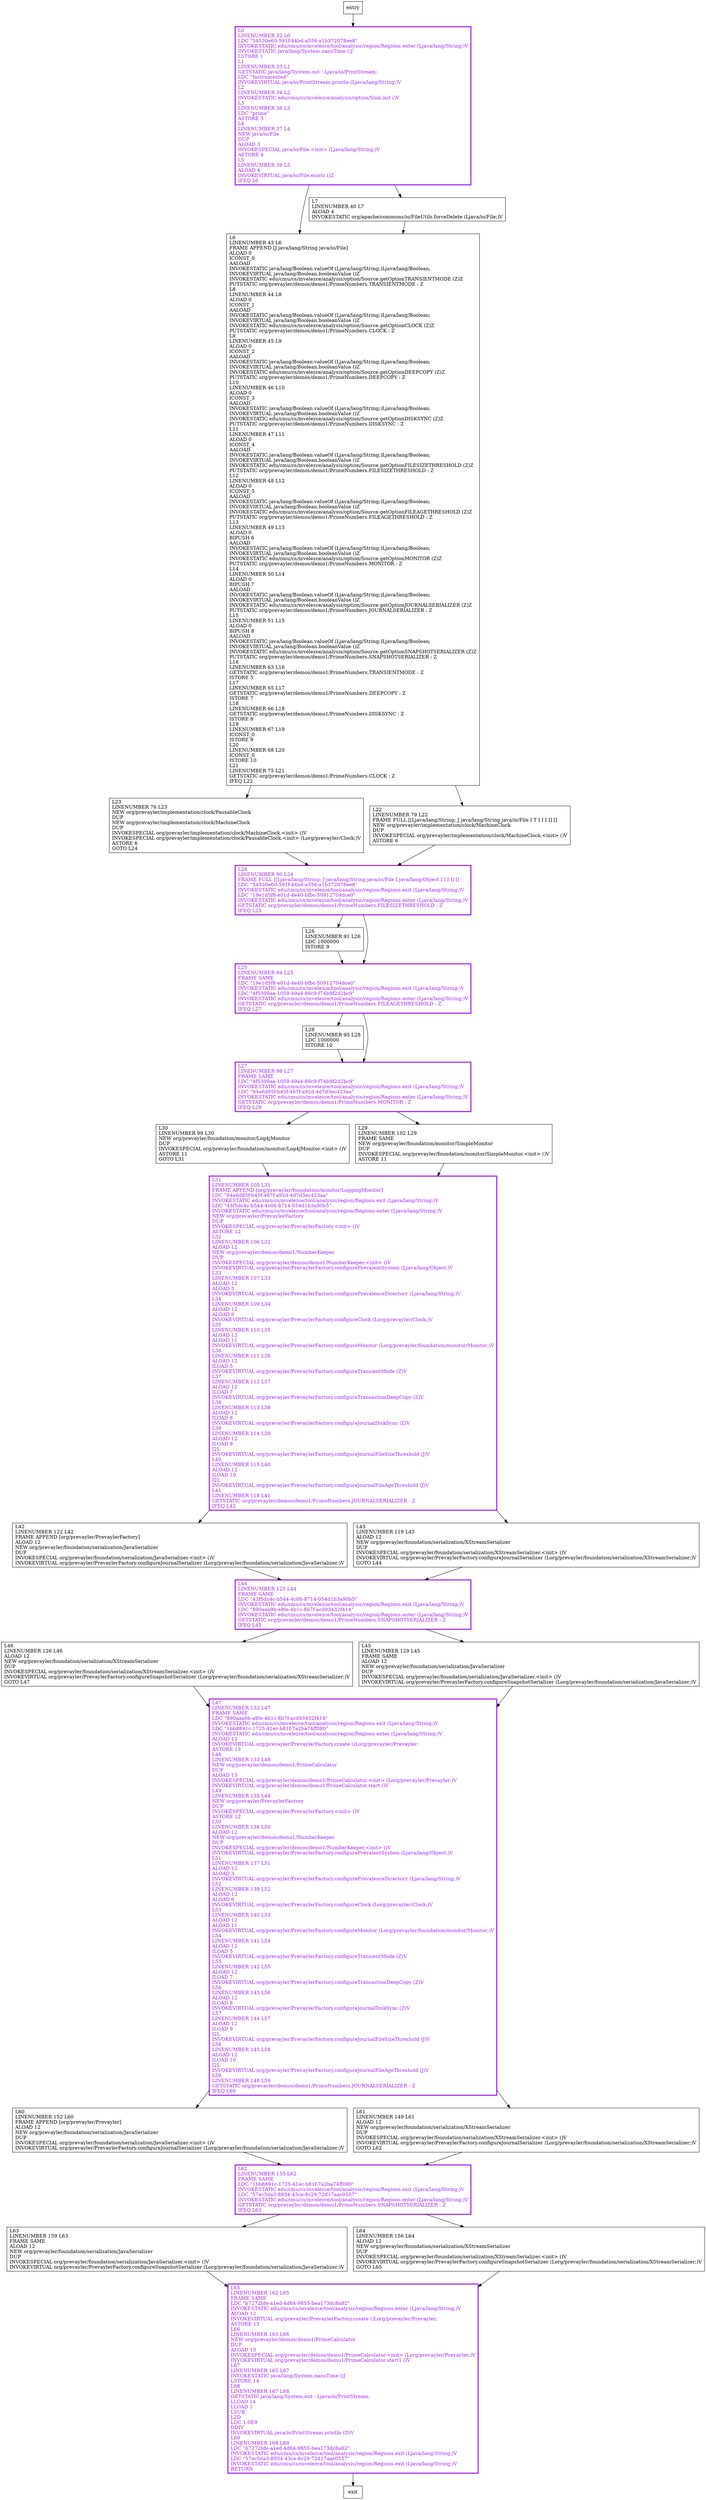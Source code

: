 digraph main {
node [shape=record];
1500541772 [label="L47\lLINENUMBER 132 L47\lFRAME SAME\lLDC \"890aaa9b-a8fe-4b1c-8b7f-acd93432f414\"\lINVOKESTATIC edu/cmu/cs/mvelezce/tool/analysis/region/Regions.exit (Ljava/lang/String;)V\lLDC \"1bb8891c-1725-41ec-b81f-7a2ba74ff080\"\lINVOKESTATIC edu/cmu/cs/mvelezce/tool/analysis/region/Regions.enter (Ljava/lang/String;)V\lALOAD 12\lINVOKEVIRTUAL org/prevayler/PrevaylerFactory.create ()Lorg/prevayler/Prevayler;\lASTORE 13\lL48\lLINENUMBER 133 L48\lNEW org/prevayler/demos/demo1/PrimeCalculator\lDUP\lALOAD 13\lINVOKESPECIAL org/prevayler/demos/demo1/PrimeCalculator.\<init\> (Lorg/prevayler/Prevayler;)V\lINVOKEVIRTUAL org/prevayler/demos/demo1/PrimeCalculator.start ()V\lL49\lLINENUMBER 135 L49\lNEW org/prevayler/PrevaylerFactory\lDUP\lINVOKESPECIAL org/prevayler/PrevaylerFactory.\<init\> ()V\lASTORE 12\lL50\lLINENUMBER 136 L50\lALOAD 12\lNEW org/prevayler/demos/demo1/NumberKeeper\lDUP\lINVOKESPECIAL org/prevayler/demos/demo1/NumberKeeper.\<init\> ()V\lINVOKEVIRTUAL org/prevayler/PrevaylerFactory.configurePrevalentSystem (Ljava/lang/Object;)V\lL51\lLINENUMBER 137 L51\lALOAD 12\lALOAD 3\lINVOKEVIRTUAL org/prevayler/PrevaylerFactory.configurePrevalenceDirectory (Ljava/lang/String;)V\lL52\lLINENUMBER 139 L52\lALOAD 12\lALOAD 6\lINVOKEVIRTUAL org/prevayler/PrevaylerFactory.configureClock (Lorg/prevayler/Clock;)V\lL53\lLINENUMBER 140 L53\lALOAD 12\lALOAD 11\lINVOKEVIRTUAL org/prevayler/PrevaylerFactory.configureMonitor (Lorg/prevayler/foundation/monitor/Monitor;)V\lL54\lLINENUMBER 141 L54\lALOAD 12\lILOAD 5\lINVOKEVIRTUAL org/prevayler/PrevaylerFactory.configureTransientMode (Z)V\lL55\lLINENUMBER 142 L55\lALOAD 12\lILOAD 7\lINVOKEVIRTUAL org/prevayler/PrevaylerFactory.configureTransactionDeepCopy (Z)V\lL56\lLINENUMBER 143 L56\lALOAD 12\lILOAD 8\lINVOKEVIRTUAL org/prevayler/PrevaylerFactory.configureJournalDiskSync (Z)V\lL57\lLINENUMBER 144 L57\lALOAD 12\lILOAD 9\lI2L\lINVOKEVIRTUAL org/prevayler/PrevaylerFactory.configureJournalFileSizeThreshold (J)V\lL58\lLINENUMBER 145 L58\lALOAD 12\lILOAD 10\lI2L\lINVOKEVIRTUAL org/prevayler/PrevaylerFactory.configureJournalFileAgeThreshold (J)V\lL59\lLINENUMBER 148 L59\lGETSTATIC org/prevayler/demos/demo1/PrimeNumbers.JOURNALSERIALIZER : Z\lIFEQ L60\l"];
1791217204 [label="L31\lLINENUMBER 105 L31\lFRAME APPEND [org/prevayler/foundation/monitor/LoggingMonitor]\lLDC \"94a6d85f-b45f-467f-a92d-4d7d3ec423aa\"\lINVOKESTATIC edu/cmu/cs/mvelezce/tool/analysis/region/Regions.exit (Ljava/lang/String;)V\lLDC \"43f5dc4c-b544-4c06-8714-054d1b3a90b5\"\lINVOKESTATIC edu/cmu/cs/mvelezce/tool/analysis/region/Regions.enter (Ljava/lang/String;)V\lNEW org/prevayler/PrevaylerFactory\lDUP\lINVOKESPECIAL org/prevayler/PrevaylerFactory.\<init\> ()V\lASTORE 12\lL32\lLINENUMBER 106 L32\lALOAD 12\lNEW org/prevayler/demos/demo1/NumberKeeper\lDUP\lINVOKESPECIAL org/prevayler/demos/demo1/NumberKeeper.\<init\> ()V\lINVOKEVIRTUAL org/prevayler/PrevaylerFactory.configurePrevalentSystem (Ljava/lang/Object;)V\lL33\lLINENUMBER 107 L33\lALOAD 12\lALOAD 3\lINVOKEVIRTUAL org/prevayler/PrevaylerFactory.configurePrevalenceDirectory (Ljava/lang/String;)V\lL34\lLINENUMBER 109 L34\lALOAD 12\lALOAD 6\lINVOKEVIRTUAL org/prevayler/PrevaylerFactory.configureClock (Lorg/prevayler/Clock;)V\lL35\lLINENUMBER 110 L35\lALOAD 12\lALOAD 11\lINVOKEVIRTUAL org/prevayler/PrevaylerFactory.configureMonitor (Lorg/prevayler/foundation/monitor/Monitor;)V\lL36\lLINENUMBER 111 L36\lALOAD 12\lILOAD 5\lINVOKEVIRTUAL org/prevayler/PrevaylerFactory.configureTransientMode (Z)V\lL37\lLINENUMBER 112 L37\lALOAD 12\lILOAD 7\lINVOKEVIRTUAL org/prevayler/PrevaylerFactory.configureTransactionDeepCopy (Z)V\lL38\lLINENUMBER 113 L38\lALOAD 12\lILOAD 8\lINVOKEVIRTUAL org/prevayler/PrevaylerFactory.configureJournalDiskSync (Z)V\lL39\lLINENUMBER 114 L39\lALOAD 12\lILOAD 9\lI2L\lINVOKEVIRTUAL org/prevayler/PrevaylerFactory.configureJournalFileSizeThreshold (J)V\lL40\lLINENUMBER 115 L40\lALOAD 12\lILOAD 10\lI2L\lINVOKEVIRTUAL org/prevayler/PrevaylerFactory.configureJournalFileAgeThreshold (J)V\lL41\lLINENUMBER 118 L41\lGETSTATIC org/prevayler/demos/demo1/PrimeNumbers.JOURNALSERIALIZER : Z\lIFEQ L42\l"];
313477108 [label="L26\lLINENUMBER 91 L26\lLDC 1000000\lISTORE 9\l"];
1338228148 [label="L44\lLINENUMBER 125 L44\lFRAME SAME\lLDC \"43f5dc4c-b544-4c06-8714-054d1b3a90b5\"\lINVOKESTATIC edu/cmu/cs/mvelezce/tool/analysis/region/Regions.exit (Ljava/lang/String;)V\lLDC \"890aaa9b-a8fe-4b1c-8b7f-acd93432f414\"\lINVOKESTATIC edu/cmu/cs/mvelezce/tool/analysis/region/Regions.enter (Ljava/lang/String;)V\lGETSTATIC org/prevayler/demos/demo1/PrimeNumbers.SNAPSHOTSERIALIZER : Z\lIFEQ L45\l"];
866624970 [label="L28\lLINENUMBER 95 L28\lLDC 1000000\lISTORE 10\l"];
70885616 [label="L30\lLINENUMBER 99 L30\lNEW org/prevayler/foundation/monitor/Log4jMonitor\lDUP\lINVOKESPECIAL org/prevayler/foundation/monitor/Log4jMonitor.\<init\> ()V\lASTORE 11\lGOTO L31\l"];
96341172 [label="L23\lLINENUMBER 76 L23\lNEW org/prevayler/implementation/clock/PausableClock\lDUP\lNEW org/prevayler/implementation/clock/MachineClock\lDUP\lINVOKESPECIAL org/prevayler/implementation/clock/MachineClock.\<init\> ()V\lINVOKESPECIAL org/prevayler/implementation/clock/PausableClock.\<init\> (Lorg/prevayler/Clock;)V\lASTORE 6\lGOTO L24\l"];
2063267330 [label="L46\lLINENUMBER 126 L46\lALOAD 12\lNEW org/prevayler/foundation/serialization/XStreamSerializer\lDUP\lINVOKESPECIAL org/prevayler/foundation/serialization/XStreamSerializer.\<init\> ()V\lINVOKEVIRTUAL org/prevayler/PrevaylerFactory.configureSnapshotSerializer (Lorg/prevayler/foundation/serialization/XStreamSerializer;)V\lGOTO L47\l"];
1682227027 [label="L42\lLINENUMBER 122 L42\lFRAME APPEND [org/prevayler/PrevaylerFactory]\lALOAD 12\lNEW org/prevayler/foundation/serialization/JavaSerializer\lDUP\lINVOKESPECIAL org/prevayler/foundation/serialization/JavaSerializer.\<init\> ()V\lINVOKEVIRTUAL org/prevayler/PrevaylerFactory.configureJournalSerializer (Lorg/prevayler/foundation/serialization/JavaSerializer;)V\l"];
1409732255 [label="L65\lLINENUMBER 162 L65\lFRAME SAME\lLDC \"b7272bfe-a1ed-4d64-9855-bea173dc8a82\"\lINVOKESTATIC edu/cmu/cs/mvelezce/tool/analysis/region/Regions.enter (Ljava/lang/String;)V\lALOAD 12\lINVOKEVIRTUAL org/prevayler/PrevaylerFactory.create ()Lorg/prevayler/Prevayler;\lASTORE 13\lL66\lLINENUMBER 163 L66\lNEW org/prevayler/demos/demo1/PrimeCalculator\lDUP\lALOAD 13\lINVOKESPECIAL org/prevayler/demos/demo1/PrimeCalculator.\<init\> (Lorg/prevayler/Prevayler;)V\lINVOKEVIRTUAL org/prevayler/demos/demo1/PrimeCalculator.start1 ()V\lL67\lLINENUMBER 165 L67\lINVOKESTATIC java/lang/System.nanoTime ()J\lLSTORE 14\lL68\lLINENUMBER 167 L68\lGETSTATIC java/lang/System.out : Ljava/io/PrintStream;\lLLOAD 14\lLLOAD 1\lLSUB\lL2D\lLDC 1.0E9\lDDIV\lINVOKEVIRTUAL java/io/PrintStream.println (D)V\lL69\lLINENUMBER 168 L69\lLDC \"b7272bfe-a1ed-4d64-9855-bea173dc8a82\"\lINVOKESTATIC edu/cmu/cs/mvelezce/tool/analysis/region/Regions.exit (Ljava/lang/String;)V\lLDC \"57ec5da3-8934-43ce-8c29-72d17aac0557\"\lINVOKESTATIC edu/cmu/cs/mvelezce/tool/analysis/region/Regions.exit (Ljava/lang/String;)V\lRETURN\l"];
193743819 [label="L60\lLINENUMBER 152 L60\lFRAME APPEND [org/prevayler/Prevayler]\lALOAD 12\lNEW org/prevayler/foundation/serialization/JavaSerializer\lDUP\lINVOKESPECIAL org/prevayler/foundation/serialization/JavaSerializer.\<init\> ()V\lINVOKEVIRTUAL org/prevayler/PrevaylerFactory.configureJournalSerializer (Lorg/prevayler/foundation/serialization/JavaSerializer;)V\l"];
1821247347 [label="L63\lLINENUMBER 159 L63\lFRAME SAME\lALOAD 12\lNEW org/prevayler/foundation/serialization/JavaSerializer\lDUP\lINVOKESPECIAL org/prevayler/foundation/serialization/JavaSerializer.\<init\> ()V\lINVOKEVIRTUAL org/prevayler/PrevaylerFactory.configureSnapshotSerializer (Lorg/prevayler/foundation/serialization/JavaSerializer;)V\l"];
1759106483 [label="L22\lLINENUMBER 79 L22\lFRAME FULL [[Ljava/lang/String; J java/lang/String java/io/File I T I I I I] []\lNEW org/prevayler/implementation/clock/MachineClock\lDUP\lINVOKESPECIAL org/prevayler/implementation/clock/MachineClock.\<init\> ()V\lASTORE 6\l"];
918485243 [label="L62\lLINENUMBER 155 L62\lFRAME SAME\lLDC \"1bb8891c-1725-41ec-b81f-7a2ba74ff080\"\lINVOKESTATIC edu/cmu/cs/mvelezce/tool/analysis/region/Regions.exit (Ljava/lang/String;)V\lLDC \"57ec5da3-8934-43ce-8c29-72d17aac0557\"\lINVOKESTATIC edu/cmu/cs/mvelezce/tool/analysis/region/Regions.enter (Ljava/lang/String;)V\lGETSTATIC org/prevayler/demos/demo1/PrimeNumbers.SNAPSHOTSERIALIZER : Z\lIFEQ L63\l"];
467228516 [label="L61\lLINENUMBER 149 L61\lALOAD 12\lNEW org/prevayler/foundation/serialization/XStreamSerializer\lDUP\lINVOKESPECIAL org/prevayler/foundation/serialization/XStreamSerializer.\<init\> ()V\lINVOKEVIRTUAL org/prevayler/PrevaylerFactory.configureJournalSerializer (Lorg/prevayler/foundation/serialization/XStreamSerializer;)V\lGOTO L62\l"];
960346618 [label="L24\lLINENUMBER 90 L24\lFRAME FULL [[Ljava/lang/String; J java/lang/String java/io/File I java/lang/Object I I I I] []\lLDC \"54530e60-591f-44bd-a556-a1b372078ee8\"\lINVOKESTATIC edu/cmu/cs/mvelezce/tool/analysis/region/Regions.exit (Ljava/lang/String;)V\lLDC \"19e1d5f8-e01d-4e40-bfbc-50912704dce0\"\lINVOKESTATIC edu/cmu/cs/mvelezce/tool/analysis/region/Regions.enter (Ljava/lang/String;)V\lGETSTATIC org/prevayler/demos/demo1/PrimeNumbers.FILESIZETHRESHOLD : Z\lIFEQ L25\l"];
95804218 [label="L64\lLINENUMBER 156 L64\lALOAD 12\lNEW org/prevayler/foundation/serialization/XStreamSerializer\lDUP\lINVOKESPECIAL org/prevayler/foundation/serialization/XStreamSerializer.\<init\> ()V\lINVOKEVIRTUAL org/prevayler/PrevaylerFactory.configureSnapshotSerializer (Lorg/prevayler/foundation/serialization/XStreamSerializer;)V\lGOTO L65\l"];
2091385571 [label="L6\lLINENUMBER 43 L6\lFRAME APPEND [J java/lang/String java/io/File]\lALOAD 0\lICONST_0\lAALOAD\lINVOKESTATIC java/lang/Boolean.valueOf (Ljava/lang/String;)Ljava/lang/Boolean;\lINVOKEVIRTUAL java/lang/Boolean.booleanValue ()Z\lINVOKESTATIC edu/cmu/cs/mvelezce/analysis/option/Source.getOptionTRANSIENTMODE (Z)Z\lPUTSTATIC org/prevayler/demos/demo1/PrimeNumbers.TRANSIENTMODE : Z\lL8\lLINENUMBER 44 L8\lALOAD 0\lICONST_1\lAALOAD\lINVOKESTATIC java/lang/Boolean.valueOf (Ljava/lang/String;)Ljava/lang/Boolean;\lINVOKEVIRTUAL java/lang/Boolean.booleanValue ()Z\lINVOKESTATIC edu/cmu/cs/mvelezce/analysis/option/Source.getOptionCLOCK (Z)Z\lPUTSTATIC org/prevayler/demos/demo1/PrimeNumbers.CLOCK : Z\lL9\lLINENUMBER 45 L9\lALOAD 0\lICONST_2\lAALOAD\lINVOKESTATIC java/lang/Boolean.valueOf (Ljava/lang/String;)Ljava/lang/Boolean;\lINVOKEVIRTUAL java/lang/Boolean.booleanValue ()Z\lINVOKESTATIC edu/cmu/cs/mvelezce/analysis/option/Source.getOptionDEEPCOPY (Z)Z\lPUTSTATIC org/prevayler/demos/demo1/PrimeNumbers.DEEPCOPY : Z\lL10\lLINENUMBER 46 L10\lALOAD 0\lICONST_3\lAALOAD\lINVOKESTATIC java/lang/Boolean.valueOf (Ljava/lang/String;)Ljava/lang/Boolean;\lINVOKEVIRTUAL java/lang/Boolean.booleanValue ()Z\lINVOKESTATIC edu/cmu/cs/mvelezce/analysis/option/Source.getOptionDISKSYNC (Z)Z\lPUTSTATIC org/prevayler/demos/demo1/PrimeNumbers.DISKSYNC : Z\lL11\lLINENUMBER 47 L11\lALOAD 0\lICONST_4\lAALOAD\lINVOKESTATIC java/lang/Boolean.valueOf (Ljava/lang/String;)Ljava/lang/Boolean;\lINVOKEVIRTUAL java/lang/Boolean.booleanValue ()Z\lINVOKESTATIC edu/cmu/cs/mvelezce/analysis/option/Source.getOptionFILESIZETHRESHOLD (Z)Z\lPUTSTATIC org/prevayler/demos/demo1/PrimeNumbers.FILESIZETHRESHOLD : Z\lL12\lLINENUMBER 48 L12\lALOAD 0\lICONST_5\lAALOAD\lINVOKESTATIC java/lang/Boolean.valueOf (Ljava/lang/String;)Ljava/lang/Boolean;\lINVOKEVIRTUAL java/lang/Boolean.booleanValue ()Z\lINVOKESTATIC edu/cmu/cs/mvelezce/analysis/option/Source.getOptionFILEAGETHRESHOLD (Z)Z\lPUTSTATIC org/prevayler/demos/demo1/PrimeNumbers.FILEAGETHRESHOLD : Z\lL13\lLINENUMBER 49 L13\lALOAD 0\lBIPUSH 6\lAALOAD\lINVOKESTATIC java/lang/Boolean.valueOf (Ljava/lang/String;)Ljava/lang/Boolean;\lINVOKEVIRTUAL java/lang/Boolean.booleanValue ()Z\lINVOKESTATIC edu/cmu/cs/mvelezce/analysis/option/Source.getOptionMONITOR (Z)Z\lPUTSTATIC org/prevayler/demos/demo1/PrimeNumbers.MONITOR : Z\lL14\lLINENUMBER 50 L14\lALOAD 0\lBIPUSH 7\lAALOAD\lINVOKESTATIC java/lang/Boolean.valueOf (Ljava/lang/String;)Ljava/lang/Boolean;\lINVOKEVIRTUAL java/lang/Boolean.booleanValue ()Z\lINVOKESTATIC edu/cmu/cs/mvelezce/analysis/option/Source.getOptionJOURNALSERIALIZER (Z)Z\lPUTSTATIC org/prevayler/demos/demo1/PrimeNumbers.JOURNALSERIALIZER : Z\lL15\lLINENUMBER 51 L15\lALOAD 0\lBIPUSH 8\lAALOAD\lINVOKESTATIC java/lang/Boolean.valueOf (Ljava/lang/String;)Ljava/lang/Boolean;\lINVOKEVIRTUAL java/lang/Boolean.booleanValue ()Z\lINVOKESTATIC edu/cmu/cs/mvelezce/analysis/option/Source.getOptionSNAPSHOTSERIALIZER (Z)Z\lPUTSTATIC org/prevayler/demos/demo1/PrimeNumbers.SNAPSHOTSERIALIZER : Z\lL16\lLINENUMBER 63 L16\lGETSTATIC org/prevayler/demos/demo1/PrimeNumbers.TRANSIENTMODE : Z\lISTORE 5\lL17\lLINENUMBER 65 L17\lGETSTATIC org/prevayler/demos/demo1/PrimeNumbers.DEEPCOPY : Z\lISTORE 7\lL18\lLINENUMBER 66 L18\lGETSTATIC org/prevayler/demos/demo1/PrimeNumbers.DISKSYNC : Z\lISTORE 8\lL19\lLINENUMBER 67 L19\lICONST_0\lISTORE 9\lL20\lLINENUMBER 68 L20\lICONST_0\lISTORE 10\lL21\lLINENUMBER 75 L21\lGETSTATIC org/prevayler/demos/demo1/PrimeNumbers.CLOCK : Z\lIFEQ L22\l"];
990214166 [label="L45\lLINENUMBER 129 L45\lFRAME SAME\lALOAD 12\lNEW org/prevayler/foundation/serialization/JavaSerializer\lDUP\lINVOKESPECIAL org/prevayler/foundation/serialization/JavaSerializer.\<init\> ()V\lINVOKEVIRTUAL org/prevayler/PrevaylerFactory.configureSnapshotSerializer (Lorg/prevayler/foundation/serialization/JavaSerializer;)V\l"];
880633989 [label="L25\lLINENUMBER 94 L25\lFRAME SAME\lLDC \"19e1d5f8-e01d-4e40-bfbc-50912704dce0\"\lINVOKESTATIC edu/cmu/cs/mvelezce/tool/analysis/region/Regions.exit (Ljava/lang/String;)V\lLDC \"4f5300aa-1059-49a4-89c9-f74b9f2d2bc9\"\lINVOKESTATIC edu/cmu/cs/mvelezce/tool/analysis/region/Regions.enter (Ljava/lang/String;)V\lGETSTATIC org/prevayler/demos/demo1/PrimeNumbers.FILEAGETHRESHOLD : Z\lIFEQ L27\l"];
104113058 [label="L43\lLINENUMBER 119 L43\lALOAD 12\lNEW org/prevayler/foundation/serialization/XStreamSerializer\lDUP\lINVOKESPECIAL org/prevayler/foundation/serialization/XStreamSerializer.\<init\> ()V\lINVOKEVIRTUAL org/prevayler/PrevaylerFactory.configureJournalSerializer (Lorg/prevayler/foundation/serialization/XStreamSerializer;)V\lGOTO L44\l"];
804802114 [label="L0\lLINENUMBER 32 L0\lLDC \"54530e60-591f-44bd-a556-a1b372078ee8\"\lINVOKESTATIC edu/cmu/cs/mvelezce/tool/analysis/region/Regions.enter (Ljava/lang/String;)V\lINVOKESTATIC java/lang/System.nanoTime ()J\lLSTORE 1\lL1\lLINENUMBER 33 L1\lGETSTATIC java/lang/System.out : Ljava/io/PrintStream;\lLDC \"Instrumented\"\lINVOKEVIRTUAL java/io/PrintStream.println (Ljava/lang/String;)V\lL2\lLINENUMBER 34 L2\lINVOKESTATIC edu/cmu/cs/mvelezce/analysis/option/Sink.init ()V\lL3\lLINENUMBER 36 L3\lLDC \"prime\"\lASTORE 3\lL4\lLINENUMBER 37 L4\lNEW java/io/File\lDUP\lALOAD 3\lINVOKESPECIAL java/io/File.\<init\> (Ljava/lang/String;)V\lASTORE 4\lL5\lLINENUMBER 39 L5\lALOAD 4\lINVOKEVIRTUAL java/io/File.exists ()Z\lIFEQ L6\l"];
1728131769 [label="L27\lLINENUMBER 98 L27\lFRAME SAME\lLDC \"4f5300aa-1059-49a4-89c9-f74b9f2d2bc9\"\lINVOKESTATIC edu/cmu/cs/mvelezce/tool/analysis/region/Regions.exit (Ljava/lang/String;)V\lLDC \"94a6d85f-b45f-467f-a92d-4d7d3ec423aa\"\lINVOKESTATIC edu/cmu/cs/mvelezce/tool/analysis/region/Regions.enter (Ljava/lang/String;)V\lGETSTATIC org/prevayler/demos/demo1/PrimeNumbers.MONITOR : Z\lIFEQ L29\l"];
1824643707 [label="L29\lLINENUMBER 102 L29\lFRAME SAME\lNEW org/prevayler/foundation/monitor/SimpleMonitor\lDUP\lINVOKESPECIAL org/prevayler/foundation/monitor/SimpleMonitor.\<init\> ()V\lASTORE 11\l"];
366154707 [label="L7\lLINENUMBER 40 L7\lALOAD 4\lINVOKESTATIC org/apache/commons/io/FileUtils.forceDelete (Ljava/io/File;)V\l"];
entry;
exit;
1500541772 -> 193743819;
1500541772 -> 467228516;
1791217204 -> 104113058;
1791217204 -> 1682227027;
313477108 -> 880633989;
1338228148 -> 990214166;
1338228148 -> 2063267330;
866624970 -> 1728131769;
70885616 -> 1791217204;
96341172 -> 960346618;
2063267330 -> 1500541772;
1682227027 -> 1338228148;
1409732255 -> exit;
193743819 -> 918485243;
1821247347 -> 1409732255;
1759106483 -> 960346618;
918485243 -> 95804218;
918485243 -> 1821247347;
467228516 -> 918485243;
960346618 -> 880633989;
960346618 -> 313477108;
95804218 -> 1409732255;
2091385571 -> 96341172;
2091385571 -> 1759106483;
990214166 -> 1500541772;
880633989 -> 866624970;
880633989 -> 1728131769;
104113058 -> 1338228148;
804802114 -> 2091385571;
804802114 -> 366154707;
1728131769 -> 1824643707;
1728131769 -> 70885616;
entry -> 804802114;
1824643707 -> 1791217204;
366154707 -> 2091385571;
1338228148[fontcolor="purple", penwidth=3, color="purple"];
1500541772[fontcolor="purple", penwidth=3, color="purple"];
880633989[fontcolor="purple", penwidth=3, color="purple"];
1791217204[fontcolor="purple", penwidth=3, color="purple"];
1409732255[fontcolor="purple", penwidth=3, color="purple"];
804802114[fontcolor="purple", penwidth=3, color="purple"];
1728131769[fontcolor="purple", penwidth=3, color="purple"];
918485243[fontcolor="purple", penwidth=3, color="purple"];
960346618[fontcolor="purple", penwidth=3, color="purple"];
}
